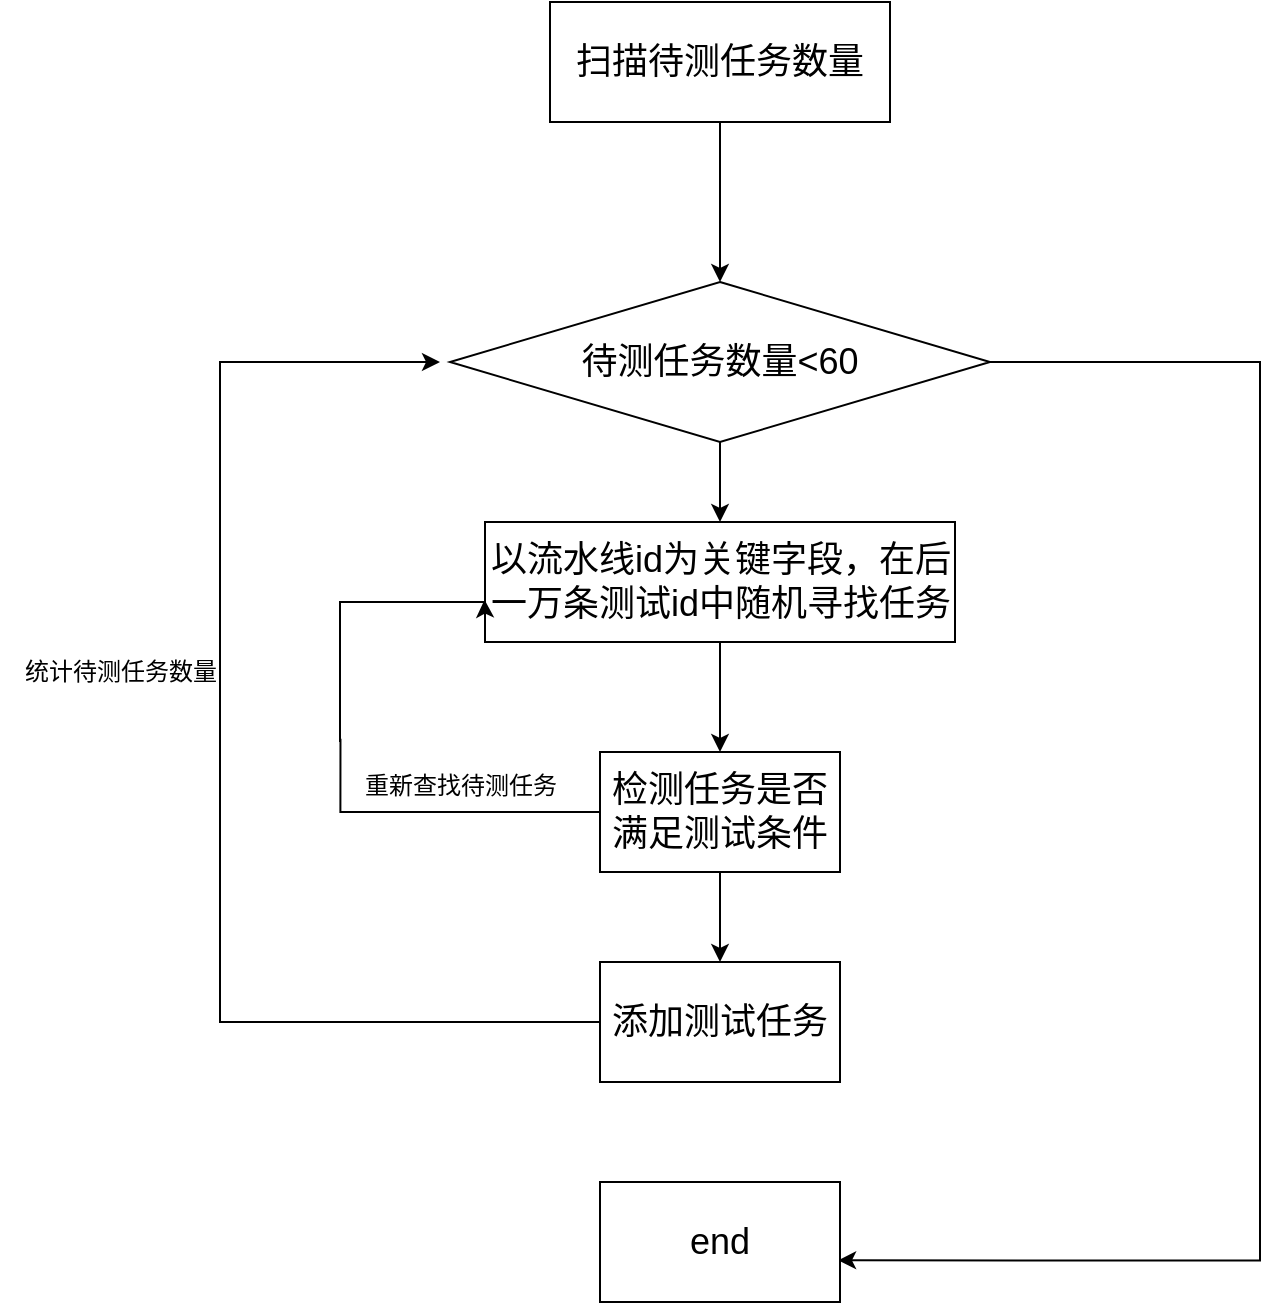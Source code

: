 <mxfile version="20.3.6" type="github">
  <diagram id="LMt7x0jr8g_JAWhQvIyH" name="Page-1">
    <mxGraphModel dx="1653" dy="834" grid="1" gridSize="10" guides="1" tooltips="1" connect="1" arrows="1" fold="1" page="1" pageScale="1" pageWidth="827" pageHeight="1169" math="0" shadow="0">
      <root>
        <mxCell id="0" />
        <mxCell id="1" parent="0" />
        <mxCell id="BBmIzJIcI-N4-tjBfzWn-5" value="" style="edgeStyle=orthogonalEdgeStyle;rounded=0;orthogonalLoop=1;jettySize=auto;html=1;fontSize=18;" edge="1" parent="1" source="BBmIzJIcI-N4-tjBfzWn-1" target="BBmIzJIcI-N4-tjBfzWn-4">
          <mxGeometry relative="1" as="geometry" />
        </mxCell>
        <mxCell id="BBmIzJIcI-N4-tjBfzWn-1" value="&lt;font style=&quot;font-size: 18px;&quot;&gt;扫描待测任务数量&lt;/font&gt;" style="rounded=0;whiteSpace=wrap;html=1;" vertex="1" parent="1">
          <mxGeometry x="375" y="210" width="170" height="60" as="geometry" />
        </mxCell>
        <mxCell id="BBmIzJIcI-N4-tjBfzWn-7" value="" style="edgeStyle=orthogonalEdgeStyle;rounded=0;orthogonalLoop=1;jettySize=auto;html=1;fontSize=18;" edge="1" parent="1" source="BBmIzJIcI-N4-tjBfzWn-4" target="BBmIzJIcI-N4-tjBfzWn-6">
          <mxGeometry relative="1" as="geometry" />
        </mxCell>
        <mxCell id="BBmIzJIcI-N4-tjBfzWn-16" style="edgeStyle=orthogonalEdgeStyle;rounded=0;orthogonalLoop=1;jettySize=auto;html=1;fontSize=18;entryX=0.992;entryY=0.653;entryDx=0;entryDy=0;entryPerimeter=0;" edge="1" parent="1" source="BBmIzJIcI-N4-tjBfzWn-4" target="BBmIzJIcI-N4-tjBfzWn-15">
          <mxGeometry relative="1" as="geometry">
            <mxPoint x="730" y="840" as="targetPoint" />
            <Array as="points">
              <mxPoint x="730" y="390" />
              <mxPoint x="730" y="839" />
            </Array>
          </mxGeometry>
        </mxCell>
        <mxCell id="BBmIzJIcI-N4-tjBfzWn-4" value="待测任务数量&amp;lt;60" style="rhombus;whiteSpace=wrap;html=1;fontSize=18;" vertex="1" parent="1">
          <mxGeometry x="325" y="350" width="270" height="80" as="geometry" />
        </mxCell>
        <mxCell id="BBmIzJIcI-N4-tjBfzWn-9" value="" style="edgeStyle=orthogonalEdgeStyle;rounded=0;orthogonalLoop=1;jettySize=auto;html=1;fontSize=18;" edge="1" parent="1" source="BBmIzJIcI-N4-tjBfzWn-6" target="BBmIzJIcI-N4-tjBfzWn-8">
          <mxGeometry relative="1" as="geometry" />
        </mxCell>
        <mxCell id="BBmIzJIcI-N4-tjBfzWn-6" value="以流水线id为关键字段，在后一万条测试id中随机寻找任务" style="whiteSpace=wrap;html=1;fontSize=18;" vertex="1" parent="1">
          <mxGeometry x="342.5" y="470" width="235" height="60" as="geometry" />
        </mxCell>
        <mxCell id="BBmIzJIcI-N4-tjBfzWn-11" value="" style="edgeStyle=orthogonalEdgeStyle;rounded=0;orthogonalLoop=1;jettySize=auto;html=1;fontSize=18;" edge="1" parent="1" source="BBmIzJIcI-N4-tjBfzWn-8" target="BBmIzJIcI-N4-tjBfzWn-10">
          <mxGeometry relative="1" as="geometry" />
        </mxCell>
        <mxCell id="BBmIzJIcI-N4-tjBfzWn-17" style="edgeStyle=orthogonalEdgeStyle;rounded=0;orthogonalLoop=1;jettySize=auto;html=1;fontSize=18;entryX=-0.001;entryY=0.647;entryDx=0;entryDy=0;entryPerimeter=0;startArrow=none;" edge="1" parent="1" source="BBmIzJIcI-N4-tjBfzWn-18" target="BBmIzJIcI-N4-tjBfzWn-6">
          <mxGeometry relative="1" as="geometry">
            <mxPoint x="280" y="510" as="targetPoint" />
            <Array as="points">
              <mxPoint x="270" y="510" />
              <mxPoint x="342" y="510" />
            </Array>
          </mxGeometry>
        </mxCell>
        <mxCell id="BBmIzJIcI-N4-tjBfzWn-8" value="检测任务是否满足测试条件" style="whiteSpace=wrap;html=1;fontSize=18;" vertex="1" parent="1">
          <mxGeometry x="400" y="585" width="120" height="60" as="geometry" />
        </mxCell>
        <mxCell id="BBmIzJIcI-N4-tjBfzWn-12" style="edgeStyle=orthogonalEdgeStyle;rounded=0;orthogonalLoop=1;jettySize=auto;html=1;fontSize=18;exitX=0;exitY=0.5;exitDx=0;exitDy=0;" edge="1" parent="1" source="BBmIzJIcI-N4-tjBfzWn-10">
          <mxGeometry relative="1" as="geometry">
            <mxPoint x="320" y="390" as="targetPoint" />
            <Array as="points">
              <mxPoint x="210" y="720" />
              <mxPoint x="210" y="390" />
            </Array>
          </mxGeometry>
        </mxCell>
        <mxCell id="BBmIzJIcI-N4-tjBfzWn-10" value="添加测试任务" style="whiteSpace=wrap;html=1;fontSize=18;" vertex="1" parent="1">
          <mxGeometry x="400" y="690" width="120" height="60" as="geometry" />
        </mxCell>
        <mxCell id="BBmIzJIcI-N4-tjBfzWn-15" value="end" style="rounded=0;whiteSpace=wrap;html=1;fontSize=18;" vertex="1" parent="1">
          <mxGeometry x="400" y="800" width="120" height="60" as="geometry" />
        </mxCell>
        <mxCell id="BBmIzJIcI-N4-tjBfzWn-18" value="&lt;font style=&quot;font-size: 12px;&quot;&gt;重新查找待测任务&lt;/font&gt;" style="text;html=1;align=center;verticalAlign=middle;resizable=0;points=[];autosize=1;strokeColor=none;fillColor=none;fontSize=18;" vertex="1" parent="1">
          <mxGeometry x="270" y="580" width="120" height="40" as="geometry" />
        </mxCell>
        <mxCell id="BBmIzJIcI-N4-tjBfzWn-19" value="" style="edgeStyle=orthogonalEdgeStyle;rounded=0;orthogonalLoop=1;jettySize=auto;html=1;fontSize=18;entryX=0.002;entryY=-0.04;entryDx=0;entryDy=0;entryPerimeter=0;endArrow=none;" edge="1" parent="1" source="BBmIzJIcI-N4-tjBfzWn-8" target="BBmIzJIcI-N4-tjBfzWn-18">
          <mxGeometry relative="1" as="geometry">
            <mxPoint x="342.265" y="508.82" as="targetPoint" />
            <mxPoint x="400" y="615.04" as="sourcePoint" />
            <Array as="points">
              <mxPoint x="270" y="615" />
            </Array>
          </mxGeometry>
        </mxCell>
        <mxCell id="BBmIzJIcI-N4-tjBfzWn-20" value="统计待测任务数量" style="text;html=1;align=center;verticalAlign=middle;resizable=0;points=[];autosize=1;strokeColor=none;fillColor=none;fontSize=12;" vertex="1" parent="1">
          <mxGeometry x="100" y="530" width="120" height="30" as="geometry" />
        </mxCell>
      </root>
    </mxGraphModel>
  </diagram>
</mxfile>
